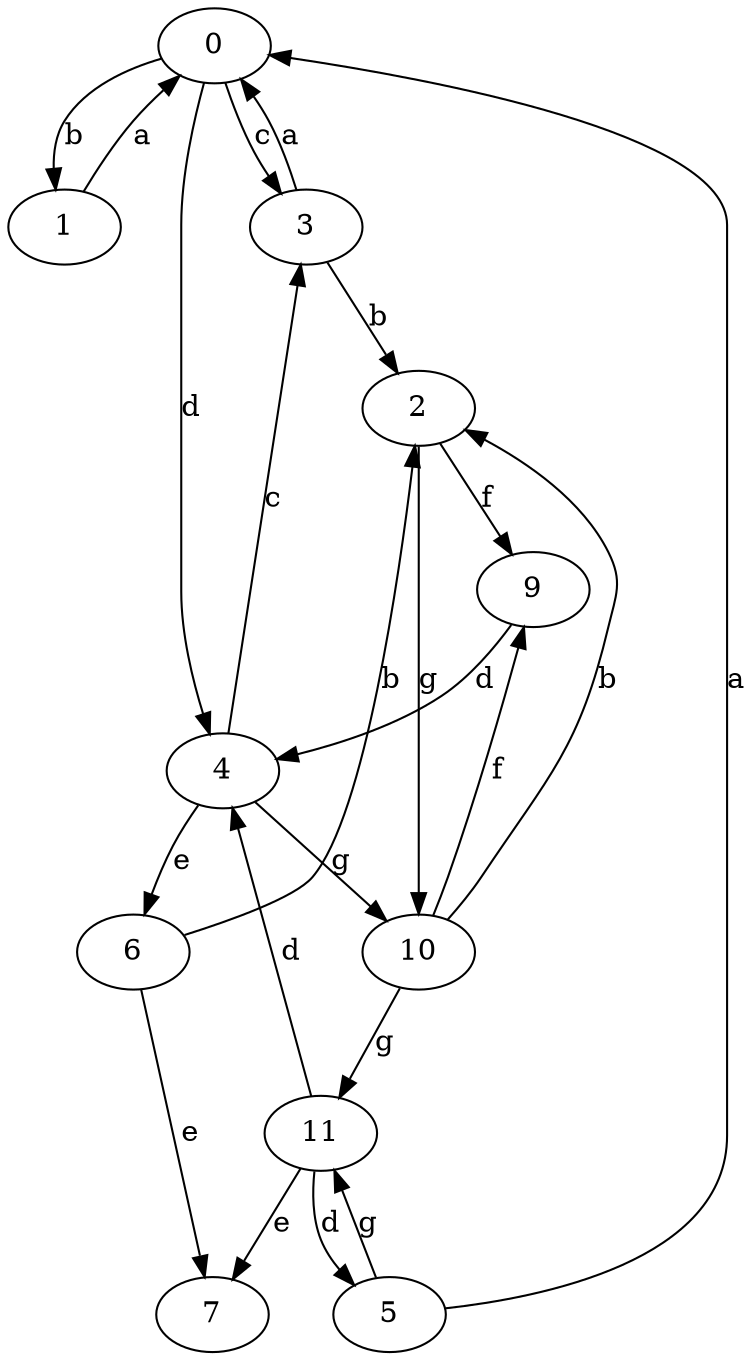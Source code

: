 strict digraph  {
0;
1;
2;
3;
4;
5;
6;
7;
9;
10;
11;
0 -> 1  [label=b];
0 -> 3  [label=c];
0 -> 4  [label=d];
1 -> 0  [label=a];
2 -> 9  [label=f];
2 -> 10  [label=g];
3 -> 0  [label=a];
3 -> 2  [label=b];
4 -> 3  [label=c];
4 -> 6  [label=e];
4 -> 10  [label=g];
5 -> 0  [label=a];
5 -> 11  [label=g];
6 -> 2  [label=b];
6 -> 7  [label=e];
9 -> 4  [label=d];
10 -> 2  [label=b];
10 -> 9  [label=f];
10 -> 11  [label=g];
11 -> 4  [label=d];
11 -> 5  [label=d];
11 -> 7  [label=e];
}
